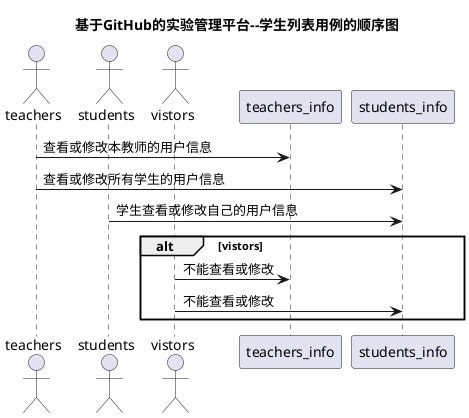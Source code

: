 @startuml
title 基于GitHub的实验管理平台--学生列表用例的顺序图
actor teachers
actor students
actor vistors
teachers -> teachers_info: 查看或修改本教师的用户信息
teachers -> students_info:查看或修改所有学生的用户信息
students ->students_info :学生查看或修改自己的用户信息
alt vistors
vistors ->teachers_info:不能查看或修改
vistors ->students_info:不能查看或修改

end

@enduml